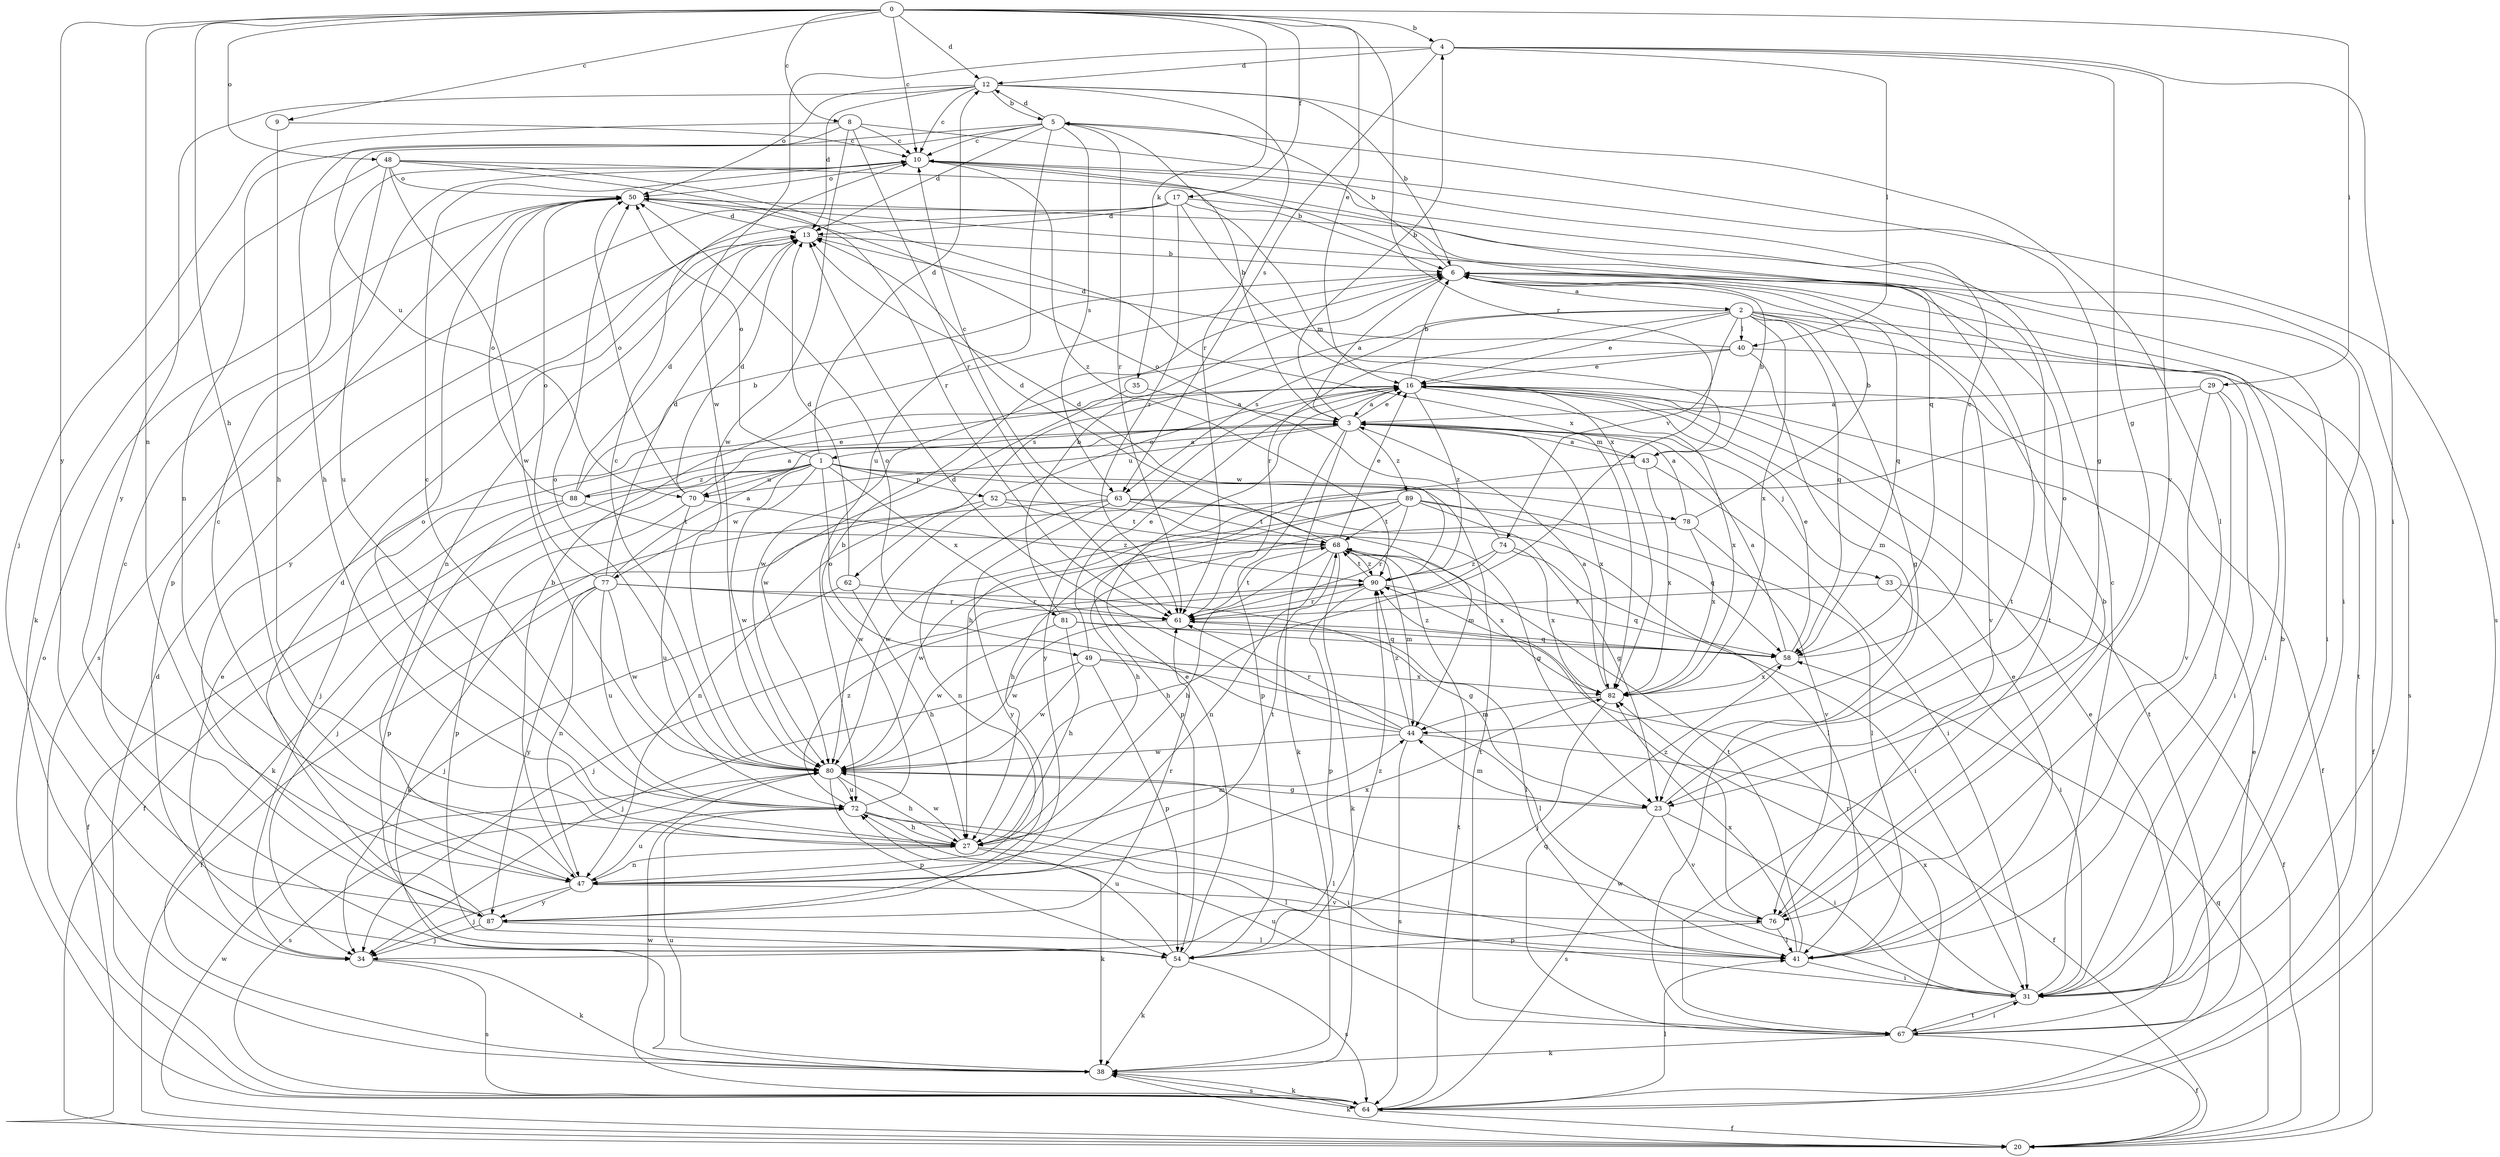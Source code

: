 strict digraph  {
0;
1;
2;
3;
4;
5;
6;
8;
9;
10;
12;
13;
16;
17;
20;
23;
27;
29;
31;
33;
34;
35;
38;
40;
41;
43;
44;
47;
48;
49;
50;
52;
54;
58;
61;
62;
63;
64;
67;
68;
70;
72;
74;
76;
77;
78;
80;
81;
82;
87;
88;
89;
90;
0 -> 4  [label=b];
0 -> 8  [label=c];
0 -> 9  [label=c];
0 -> 10  [label=c];
0 -> 12  [label=d];
0 -> 16  [label=e];
0 -> 17  [label=f];
0 -> 27  [label=h];
0 -> 29  [label=i];
0 -> 35  [label=k];
0 -> 47  [label=n];
0 -> 48  [label=o];
0 -> 61  [label=r];
0 -> 87  [label=y];
1 -> 12  [label=d];
1 -> 20  [label=f];
1 -> 38  [label=k];
1 -> 49  [label=o];
1 -> 50  [label=o];
1 -> 52  [label=p];
1 -> 67  [label=t];
1 -> 70  [label=u];
1 -> 77  [label=w];
1 -> 78  [label=w];
1 -> 80  [label=w];
1 -> 81  [label=x];
1 -> 88  [label=z];
2 -> 16  [label=e];
2 -> 23  [label=g];
2 -> 31  [label=i];
2 -> 40  [label=l];
2 -> 58  [label=q];
2 -> 61  [label=r];
2 -> 62  [label=s];
2 -> 63  [label=s];
2 -> 67  [label=t];
2 -> 74  [label=v];
2 -> 76  [label=v];
2 -> 82  [label=x];
3 -> 1  [label=a];
3 -> 4  [label=b];
3 -> 5  [label=b];
3 -> 16  [label=e];
3 -> 33  [label=j];
3 -> 34  [label=j];
3 -> 38  [label=k];
3 -> 43  [label=m];
3 -> 54  [label=p];
3 -> 70  [label=u];
3 -> 82  [label=x];
3 -> 89  [label=z];
4 -> 12  [label=d];
4 -> 23  [label=g];
4 -> 31  [label=i];
4 -> 40  [label=l];
4 -> 63  [label=s];
4 -> 76  [label=v];
4 -> 80  [label=w];
5 -> 10  [label=c];
5 -> 12  [label=d];
5 -> 13  [label=d];
5 -> 47  [label=n];
5 -> 61  [label=r];
5 -> 63  [label=s];
5 -> 64  [label=s];
5 -> 70  [label=u];
5 -> 72  [label=u];
6 -> 2  [label=a];
6 -> 3  [label=a];
6 -> 5  [label=b];
6 -> 31  [label=i];
6 -> 58  [label=q];
6 -> 64  [label=s];
8 -> 10  [label=c];
8 -> 23  [label=g];
8 -> 27  [label=h];
8 -> 34  [label=j];
8 -> 61  [label=r];
8 -> 80  [label=w];
9 -> 10  [label=c];
9 -> 27  [label=h];
10 -> 50  [label=o];
10 -> 58  [label=q];
10 -> 67  [label=t];
10 -> 90  [label=z];
12 -> 5  [label=b];
12 -> 6  [label=b];
12 -> 10  [label=c];
12 -> 13  [label=d];
12 -> 41  [label=l];
12 -> 50  [label=o];
12 -> 61  [label=r];
12 -> 87  [label=y];
13 -> 6  [label=b];
13 -> 47  [label=n];
16 -> 3  [label=a];
16 -> 6  [label=b];
16 -> 20  [label=f];
16 -> 67  [label=t];
16 -> 82  [label=x];
16 -> 87  [label=y];
16 -> 90  [label=z];
17 -> 13  [label=d];
17 -> 43  [label=m];
17 -> 61  [label=r];
17 -> 64  [label=s];
17 -> 67  [label=t];
17 -> 82  [label=x];
17 -> 87  [label=y];
20 -> 38  [label=k];
20 -> 58  [label=q];
20 -> 80  [label=w];
23 -> 31  [label=i];
23 -> 44  [label=m];
23 -> 50  [label=o];
23 -> 64  [label=s];
23 -> 76  [label=v];
27 -> 38  [label=k];
27 -> 41  [label=l];
27 -> 44  [label=m];
27 -> 47  [label=n];
27 -> 50  [label=o];
27 -> 80  [label=w];
29 -> 3  [label=a];
29 -> 27  [label=h];
29 -> 31  [label=i];
29 -> 41  [label=l];
29 -> 76  [label=v];
31 -> 6  [label=b];
31 -> 10  [label=c];
31 -> 61  [label=r];
31 -> 67  [label=t];
31 -> 80  [label=w];
33 -> 20  [label=f];
33 -> 31  [label=i];
33 -> 61  [label=r];
34 -> 16  [label=e];
34 -> 38  [label=k];
34 -> 64  [label=s];
35 -> 3  [label=a];
35 -> 80  [label=w];
38 -> 64  [label=s];
38 -> 72  [label=u];
40 -> 13  [label=d];
40 -> 16  [label=e];
40 -> 20  [label=f];
40 -> 44  [label=m];
40 -> 80  [label=w];
41 -> 16  [label=e];
41 -> 31  [label=i];
41 -> 68  [label=t];
41 -> 82  [label=x];
43 -> 3  [label=a];
43 -> 6  [label=b];
43 -> 31  [label=i];
43 -> 54  [label=p];
43 -> 82  [label=x];
44 -> 13  [label=d];
44 -> 20  [label=f];
44 -> 50  [label=o];
44 -> 61  [label=r];
44 -> 64  [label=s];
44 -> 80  [label=w];
44 -> 90  [label=z];
47 -> 6  [label=b];
47 -> 10  [label=c];
47 -> 34  [label=j];
47 -> 68  [label=t];
47 -> 72  [label=u];
47 -> 76  [label=v];
47 -> 82  [label=x];
47 -> 87  [label=y];
48 -> 6  [label=b];
48 -> 38  [label=k];
48 -> 50  [label=o];
48 -> 61  [label=r];
48 -> 72  [label=u];
48 -> 80  [label=w];
48 -> 82  [label=x];
49 -> 16  [label=e];
49 -> 34  [label=j];
49 -> 41  [label=l];
49 -> 54  [label=p];
49 -> 80  [label=w];
49 -> 82  [label=x];
50 -> 13  [label=d];
50 -> 31  [label=i];
50 -> 54  [label=p];
52 -> 16  [label=e];
52 -> 23  [label=g];
52 -> 47  [label=n];
52 -> 68  [label=t];
52 -> 80  [label=w];
54 -> 10  [label=c];
54 -> 16  [label=e];
54 -> 38  [label=k];
54 -> 64  [label=s];
54 -> 72  [label=u];
54 -> 90  [label=z];
58 -> 3  [label=a];
58 -> 10  [label=c];
58 -> 16  [label=e];
58 -> 82  [label=x];
58 -> 90  [label=z];
61 -> 58  [label=q];
61 -> 68  [label=t];
61 -> 80  [label=w];
62 -> 13  [label=d];
62 -> 27  [label=h];
62 -> 34  [label=j];
62 -> 61  [label=r];
63 -> 10  [label=c];
63 -> 38  [label=k];
63 -> 41  [label=l];
63 -> 44  [label=m];
63 -> 47  [label=n];
63 -> 68  [label=t];
63 -> 87  [label=y];
64 -> 13  [label=d];
64 -> 16  [label=e];
64 -> 20  [label=f];
64 -> 38  [label=k];
64 -> 41  [label=l];
64 -> 50  [label=o];
64 -> 68  [label=t];
64 -> 80  [label=w];
67 -> 16  [label=e];
67 -> 20  [label=f];
67 -> 31  [label=i];
67 -> 38  [label=k];
67 -> 58  [label=q];
67 -> 72  [label=u];
67 -> 82  [label=x];
68 -> 13  [label=d];
68 -> 16  [label=e];
68 -> 27  [label=h];
68 -> 38  [label=k];
68 -> 44  [label=m];
68 -> 47  [label=n];
68 -> 80  [label=w];
68 -> 82  [label=x];
68 -> 90  [label=z];
70 -> 13  [label=d];
70 -> 16  [label=e];
70 -> 50  [label=o];
70 -> 54  [label=p];
70 -> 72  [label=u];
70 -> 90  [label=z];
72 -> 6  [label=b];
72 -> 10  [label=c];
72 -> 27  [label=h];
72 -> 31  [label=i];
72 -> 41  [label=l];
72 -> 90  [label=z];
74 -> 27  [label=h];
74 -> 31  [label=i];
74 -> 50  [label=o];
74 -> 82  [label=x];
74 -> 90  [label=z];
76 -> 6  [label=b];
76 -> 41  [label=l];
76 -> 54  [label=p];
76 -> 90  [label=z];
77 -> 3  [label=a];
77 -> 13  [label=d];
77 -> 20  [label=f];
77 -> 23  [label=g];
77 -> 47  [label=n];
77 -> 50  [label=o];
77 -> 61  [label=r];
77 -> 72  [label=u];
77 -> 80  [label=w];
77 -> 87  [label=y];
78 -> 3  [label=a];
78 -> 6  [label=b];
78 -> 27  [label=h];
78 -> 76  [label=v];
78 -> 82  [label=x];
80 -> 10  [label=c];
80 -> 23  [label=g];
80 -> 27  [label=h];
80 -> 50  [label=o];
80 -> 54  [label=p];
80 -> 64  [label=s];
80 -> 72  [label=u];
81 -> 6  [label=b];
81 -> 27  [label=h];
81 -> 41  [label=l];
81 -> 58  [label=q];
81 -> 80  [label=w];
82 -> 3  [label=a];
82 -> 34  [label=j];
82 -> 44  [label=m];
87 -> 13  [label=d];
87 -> 34  [label=j];
87 -> 41  [label=l];
87 -> 61  [label=r];
88 -> 3  [label=a];
88 -> 6  [label=b];
88 -> 13  [label=d];
88 -> 20  [label=f];
88 -> 50  [label=o];
88 -> 54  [label=p];
88 -> 68  [label=t];
89 -> 23  [label=g];
89 -> 27  [label=h];
89 -> 34  [label=j];
89 -> 41  [label=l];
89 -> 58  [label=q];
89 -> 61  [label=r];
89 -> 68  [label=t];
89 -> 80  [label=w];
90 -> 13  [label=d];
90 -> 34  [label=j];
90 -> 54  [label=p];
90 -> 58  [label=q];
90 -> 61  [label=r];
90 -> 68  [label=t];
}
